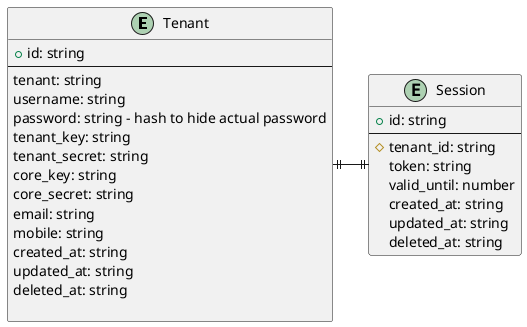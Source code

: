 @startuml

entity Tenant  {
  + id: string
  --
  tenant: string
  username: string
  password: string - hash to hide actual password
  tenant_key: string
  tenant_secret: string
  core_key: string
  core_secret: string
  email: string
  mobile: string
  created_at: string
  updated_at: string
  deleted_at: string
  
}

entity Session  {
  + id: string
  --
  # tenant_id: string
  token: string
  valid_until: number
  created_at: string
  updated_at: string
  deleted_at: string
}


Tenant ||-right-|| Session

@enduml
